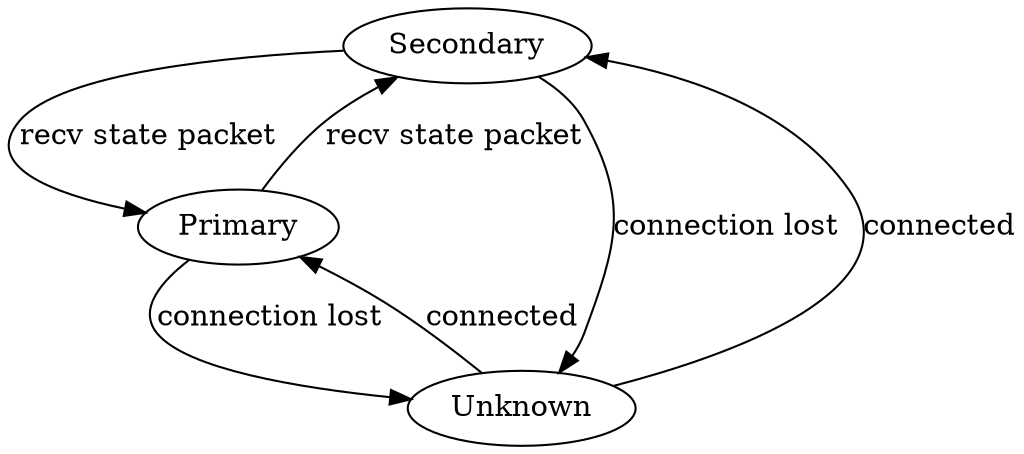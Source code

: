 digraph peer_states {
	Secondary -> Primary           [ label = "recv state packet" ]
	Primary   -> Secondary 	       [ label = "recv state packet" ]
	Primary   -> Unknown 	       [ label = "connection lost" ]
	Secondary  -> Unknown  	       [ label = "connection lost" ]
	Unknown   -> Primary           [ label = "connected" ]
	Unknown   -> Secondary         [ label = "connected" ]
}
